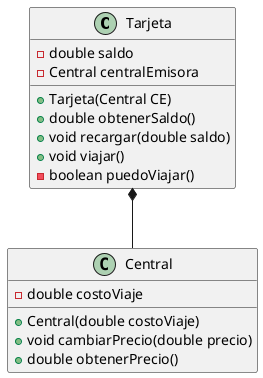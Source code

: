 @startuml
'https://plantuml.com/sequence-diagram

class Tarjeta {
    -double saldo
    -Central centralEmisora
    +Tarjeta(Central CE)
    +double obtenerSaldo()
    +void recargar(double saldo)
    +void viajar()
    -boolean puedoViajar()
}

class Central {
    -double costoViaje
    +Central(double costoViaje)
    +void cambiarPrecio(double precio)
    +double obtenerPrecio()
}

Tarjeta *-- Central

@enduml